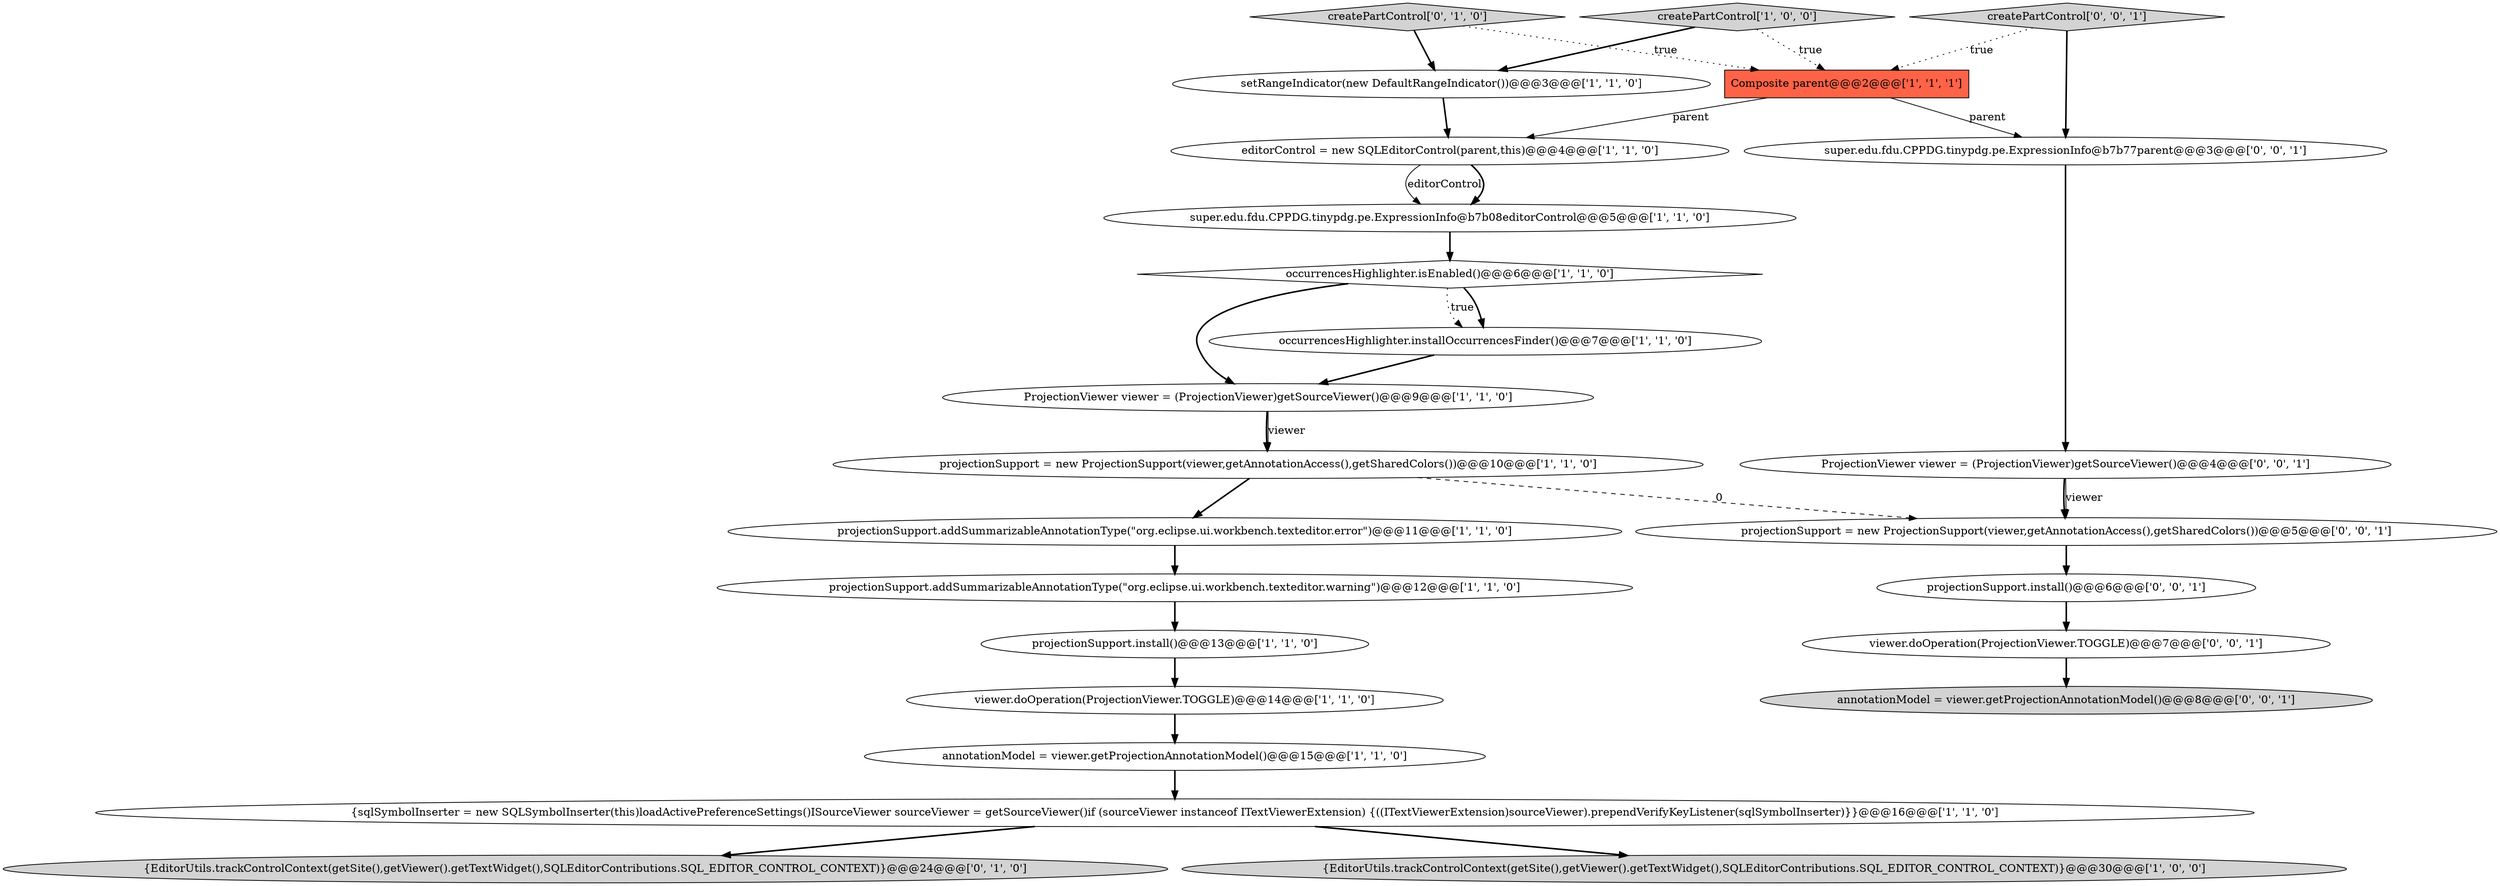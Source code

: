 digraph {
4 [style = filled, label = "{sqlSymbolInserter = new SQLSymbolInserter(this)loadActivePreferenceSettings()ISourceViewer sourceViewer = getSourceViewer()if (sourceViewer instanceof ITextViewerExtension) {((ITextViewerExtension)sourceViewer).prependVerifyKeyListener(sqlSymbolInserter)}}@@@16@@@['1', '1', '0']", fillcolor = white, shape = ellipse image = "AAA0AAABBB1BBB"];
12 [style = filled, label = "projectionSupport.install()@@@13@@@['1', '1', '0']", fillcolor = white, shape = ellipse image = "AAA0AAABBB1BBB"];
21 [style = filled, label = "projectionSupport = new ProjectionSupport(viewer,getAnnotationAccess(),getSharedColors())@@@5@@@['0', '0', '1']", fillcolor = white, shape = ellipse image = "AAA0AAABBB3BBB"];
18 [style = filled, label = "annotationModel = viewer.getProjectionAnnotationModel()@@@8@@@['0', '0', '1']", fillcolor = lightgray, shape = ellipse image = "AAA0AAABBB3BBB"];
14 [style = filled, label = "occurrencesHighlighter.isEnabled()@@@6@@@['1', '1', '0']", fillcolor = white, shape = diamond image = "AAA0AAABBB1BBB"];
13 [style = filled, label = "ProjectionViewer viewer = (ProjectionViewer)getSourceViewer()@@@9@@@['1', '1', '0']", fillcolor = white, shape = ellipse image = "AAA0AAABBB1BBB"];
16 [style = filled, label = "{EditorUtils.trackControlContext(getSite(),getViewer().getTextWidget(),SQLEditorContributions.SQL_EDITOR_CONTROL_CONTEXT)}@@@24@@@['0', '1', '0']", fillcolor = lightgray, shape = ellipse image = "AAA0AAABBB2BBB"];
8 [style = filled, label = "{EditorUtils.trackControlContext(getSite(),getViewer().getTextWidget(),SQLEditorContributions.SQL_EDITOR_CONTROL_CONTEXT)}@@@30@@@['1', '0', '0']", fillcolor = lightgray, shape = ellipse image = "AAA0AAABBB1BBB"];
3 [style = filled, label = "editorControl = new SQLEditorControl(parent,this)@@@4@@@['1', '1', '0']", fillcolor = white, shape = ellipse image = "AAA0AAABBB1BBB"];
7 [style = filled, label = "viewer.doOperation(ProjectionViewer.TOGGLE)@@@14@@@['1', '1', '0']", fillcolor = white, shape = ellipse image = "AAA0AAABBB1BBB"];
0 [style = filled, label = "super.edu.fdu.CPPDG.tinypdg.pe.ExpressionInfo@b7b08editorControl@@@5@@@['1', '1', '0']", fillcolor = white, shape = ellipse image = "AAA0AAABBB1BBB"];
9 [style = filled, label = "createPartControl['1', '0', '0']", fillcolor = lightgray, shape = diamond image = "AAA0AAABBB1BBB"];
2 [style = filled, label = "projectionSupport.addSummarizableAnnotationType(\"org.eclipse.ui.workbench.texteditor.error\")@@@11@@@['1', '1', '0']", fillcolor = white, shape = ellipse image = "AAA0AAABBB1BBB"];
6 [style = filled, label = "setRangeIndicator(new DefaultRangeIndicator())@@@3@@@['1', '1', '0']", fillcolor = white, shape = ellipse image = "AAA0AAABBB1BBB"];
1 [style = filled, label = "projectionSupport = new ProjectionSupport(viewer,getAnnotationAccess(),getSharedColors())@@@10@@@['1', '1', '0']", fillcolor = white, shape = ellipse image = "AAA0AAABBB1BBB"];
23 [style = filled, label = "ProjectionViewer viewer = (ProjectionViewer)getSourceViewer()@@@4@@@['0', '0', '1']", fillcolor = white, shape = ellipse image = "AAA0AAABBB3BBB"];
19 [style = filled, label = "projectionSupport.install()@@@6@@@['0', '0', '1']", fillcolor = white, shape = ellipse image = "AAA0AAABBB3BBB"];
24 [style = filled, label = "createPartControl['0', '0', '1']", fillcolor = lightgray, shape = diamond image = "AAA0AAABBB3BBB"];
20 [style = filled, label = "super.edu.fdu.CPPDG.tinypdg.pe.ExpressionInfo@b7b77parent@@@3@@@['0', '0', '1']", fillcolor = white, shape = ellipse image = "AAA0AAABBB3BBB"];
10 [style = filled, label = "projectionSupport.addSummarizableAnnotationType(\"org.eclipse.ui.workbench.texteditor.warning\")@@@12@@@['1', '1', '0']", fillcolor = white, shape = ellipse image = "AAA0AAABBB1BBB"];
17 [style = filled, label = "createPartControl['0', '1', '0']", fillcolor = lightgray, shape = diamond image = "AAA0AAABBB2BBB"];
15 [style = filled, label = "occurrencesHighlighter.installOccurrencesFinder()@@@7@@@['1', '1', '0']", fillcolor = white, shape = ellipse image = "AAA0AAABBB1BBB"];
11 [style = filled, label = "Composite parent@@@2@@@['1', '1', '1']", fillcolor = tomato, shape = box image = "AAA0AAABBB1BBB"];
22 [style = filled, label = "viewer.doOperation(ProjectionViewer.TOGGLE)@@@7@@@['0', '0', '1']", fillcolor = white, shape = ellipse image = "AAA0AAABBB3BBB"];
5 [style = filled, label = "annotationModel = viewer.getProjectionAnnotationModel()@@@15@@@['1', '1', '0']", fillcolor = white, shape = ellipse image = "AAA0AAABBB1BBB"];
12->7 [style = bold, label=""];
20->23 [style = bold, label=""];
4->16 [style = bold, label=""];
24->20 [style = bold, label=""];
24->11 [style = dotted, label="true"];
9->11 [style = dotted, label="true"];
14->13 [style = bold, label=""];
19->22 [style = bold, label=""];
1->21 [style = dashed, label="0"];
2->10 [style = bold, label=""];
4->8 [style = bold, label=""];
3->0 [style = solid, label="editorControl"];
11->3 [style = solid, label="parent"];
5->4 [style = bold, label=""];
9->6 [style = bold, label=""];
10->12 [style = bold, label=""];
23->21 [style = bold, label=""];
21->19 [style = bold, label=""];
11->20 [style = solid, label="parent"];
14->15 [style = dotted, label="true"];
17->6 [style = bold, label=""];
3->0 [style = bold, label=""];
6->3 [style = bold, label=""];
15->13 [style = bold, label=""];
22->18 [style = bold, label=""];
13->1 [style = bold, label=""];
7->5 [style = bold, label=""];
17->11 [style = dotted, label="true"];
0->14 [style = bold, label=""];
14->15 [style = bold, label=""];
13->1 [style = solid, label="viewer"];
23->21 [style = solid, label="viewer"];
1->2 [style = bold, label=""];
}
